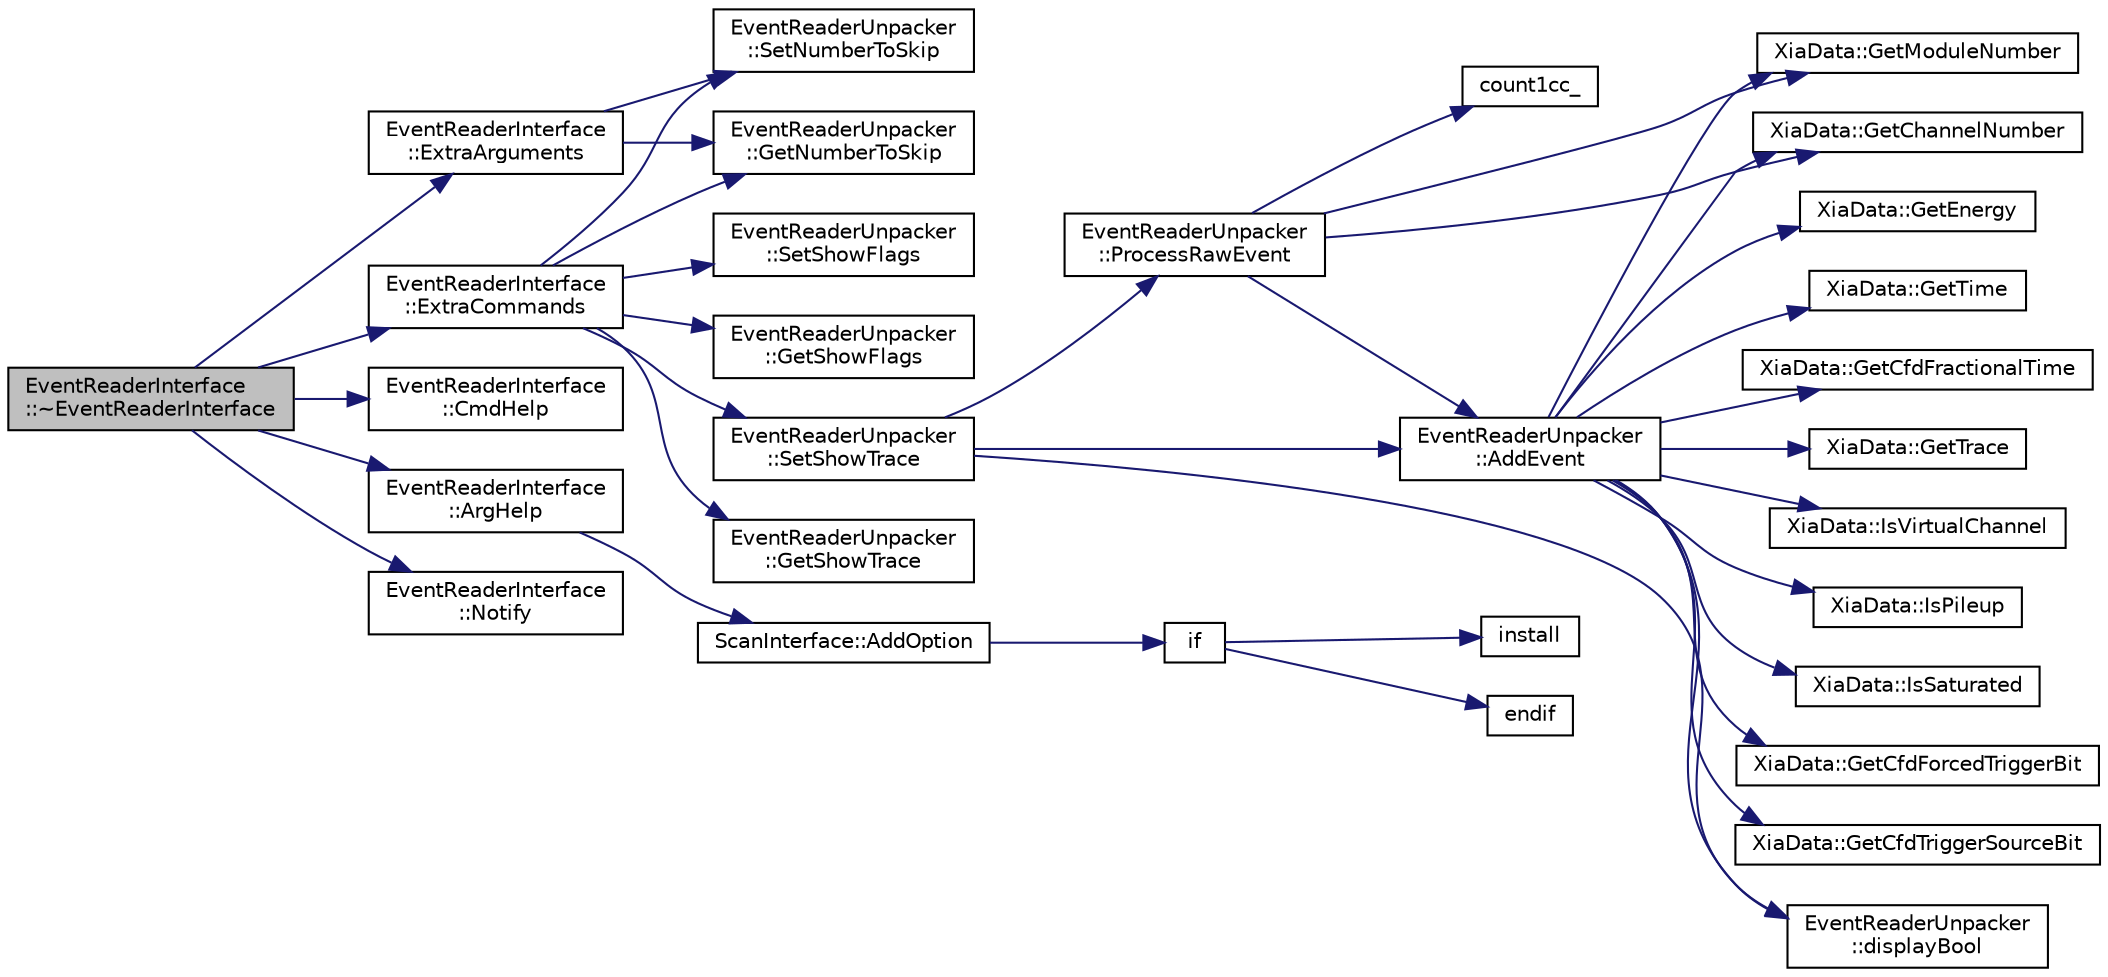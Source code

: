 digraph "EventReaderInterface::~EventReaderInterface"
{
  edge [fontname="Helvetica",fontsize="10",labelfontname="Helvetica",labelfontsize="10"];
  node [fontname="Helvetica",fontsize="10",shape=record];
  rankdir="LR";
  Node1 [label="EventReaderInterface\l::~EventReaderInterface",height=0.2,width=0.4,color="black", fillcolor="grey75", style="filled", fontcolor="black"];
  Node1 -> Node2 [color="midnightblue",fontsize="10",style="solid",fontname="Helvetica"];
  Node2 [label="EventReaderInterface\l::ExtraCommands",height=0.2,width=0.4,color="black", fillcolor="white", style="filled",URL="$d5/de6/class_event_reader_interface.html#ac4aec11e30c0a01fbb0b87753b70ede2"];
  Node2 -> Node3 [color="midnightblue",fontsize="10",style="solid",fontname="Helvetica"];
  Node3 [label="EventReaderUnpacker\l::SetNumberToSkip",height=0.2,width=0.4,color="black", fillcolor="white", style="filled",URL="$d5/da6/class_event_reader_unpacker.html#a4cdd63e890259fea124d4171b67a4dda"];
  Node2 -> Node4 [color="midnightblue",fontsize="10",style="solid",fontname="Helvetica"];
  Node4 [label="EventReaderUnpacker\l::GetNumberToSkip",height=0.2,width=0.4,color="black", fillcolor="white", style="filled",URL="$d5/da6/class_event_reader_unpacker.html#a3873cbd86091d092ae38424340ce4cb9"];
  Node2 -> Node5 [color="midnightblue",fontsize="10",style="solid",fontname="Helvetica"];
  Node5 [label="EventReaderUnpacker\l::SetShowFlags",height=0.2,width=0.4,color="black", fillcolor="white", style="filled",URL="$d5/da6/class_event_reader_unpacker.html#aeabe076797e7dda23658eb965e52bbc3"];
  Node2 -> Node6 [color="midnightblue",fontsize="10",style="solid",fontname="Helvetica"];
  Node6 [label="EventReaderUnpacker\l::GetShowFlags",height=0.2,width=0.4,color="black", fillcolor="white", style="filled",URL="$d5/da6/class_event_reader_unpacker.html#a19b1d726c094ecb73ad6c16b0c837a71"];
  Node2 -> Node7 [color="midnightblue",fontsize="10",style="solid",fontname="Helvetica"];
  Node7 [label="EventReaderUnpacker\l::SetShowTrace",height=0.2,width=0.4,color="black", fillcolor="white", style="filled",URL="$d5/da6/class_event_reader_unpacker.html#adb8a1bcd8677101a233eb7301285c7df"];
  Node7 -> Node8 [color="midnightblue",fontsize="10",style="solid",fontname="Helvetica"];
  Node8 [label="EventReaderUnpacker\l::ProcessRawEvent",height=0.2,width=0.4,color="black", fillcolor="white", style="filled",URL="$d5/da6/class_event_reader_unpacker.html#a32b44b49d71c4f790512bd2abe8b7cbc"];
  Node8 -> Node9 [color="midnightblue",fontsize="10",style="solid",fontname="Helvetica"];
  Node9 [label="count1cc_",height=0.2,width=0.4,color="black", fillcolor="white", style="filled",URL="$da/d57/_scanor_8hpp.html#a31aca3d0ff704e08f8f8968288ae7895",tooltip="Defines the DAMM function to call for 1D hists */. "];
  Node8 -> Node10 [color="midnightblue",fontsize="10",style="solid",fontname="Helvetica"];
  Node10 [label="XiaData::GetModuleNumber",height=0.2,width=0.4,color="black", fillcolor="white", style="filled",URL="$d2/ddd/class_xia_data.html#afcf7210c72022a696a926259d1c5ff84"];
  Node8 -> Node11 [color="midnightblue",fontsize="10",style="solid",fontname="Helvetica"];
  Node11 [label="XiaData::GetChannelNumber",height=0.2,width=0.4,color="black", fillcolor="white", style="filled",URL="$d2/ddd/class_xia_data.html#a34bf9ef6f8f1dee918da2be675e7767a"];
  Node8 -> Node12 [color="midnightblue",fontsize="10",style="solid",fontname="Helvetica"];
  Node12 [label="EventReaderUnpacker\l::AddEvent",height=0.2,width=0.4,color="black", fillcolor="white", style="filled",URL="$d5/da6/class_event_reader_unpacker.html#af48d90005d811fd86e70ff0660b7fe4b"];
  Node12 -> Node13 [color="midnightblue",fontsize="10",style="solid",fontname="Helvetica"];
  Node13 [label="XiaData::GetEnergy",height=0.2,width=0.4,color="black", fillcolor="white", style="filled",URL="$d2/ddd/class_xia_data.html#ade2672d5b33f5317bd0710408b88871b"];
  Node12 -> Node14 [color="midnightblue",fontsize="10",style="solid",fontname="Helvetica"];
  Node14 [label="XiaData::GetTime",height=0.2,width=0.4,color="black", fillcolor="white", style="filled",URL="$d2/ddd/class_xia_data.html#ac11c489cabed7180f6516d724d387a56"];
  Node12 -> Node10 [color="midnightblue",fontsize="10",style="solid",fontname="Helvetica"];
  Node12 -> Node11 [color="midnightblue",fontsize="10",style="solid",fontname="Helvetica"];
  Node12 -> Node15 [color="midnightblue",fontsize="10",style="solid",fontname="Helvetica"];
  Node15 [label="XiaData::GetCfdFractionalTime",height=0.2,width=0.4,color="black", fillcolor="white", style="filled",URL="$d2/ddd/class_xia_data.html#aacf4e60f363bf42851bb7b65eb1456aa"];
  Node12 -> Node16 [color="midnightblue",fontsize="10",style="solid",fontname="Helvetica"];
  Node16 [label="XiaData::GetTrace",height=0.2,width=0.4,color="black", fillcolor="white", style="filled",URL="$d2/ddd/class_xia_data.html#a94d10f0eb065dd14032b8b666bfcf663"];
  Node12 -> Node17 [color="midnightblue",fontsize="10",style="solid",fontname="Helvetica"];
  Node17 [label="EventReaderUnpacker\l::displayBool",height=0.2,width=0.4,color="black", fillcolor="white", style="filled",URL="$d5/da6/class_event_reader_unpacker.html#af256f94aa6e53d1b84db7e6edb918202"];
  Node12 -> Node18 [color="midnightblue",fontsize="10",style="solid",fontname="Helvetica"];
  Node18 [label="XiaData::IsVirtualChannel",height=0.2,width=0.4,color="black", fillcolor="white", style="filled",URL="$d2/ddd/class_xia_data.html#a8378c58ebc9a9ea68d6dfacc32b198a6"];
  Node12 -> Node19 [color="midnightblue",fontsize="10",style="solid",fontname="Helvetica"];
  Node19 [label="XiaData::IsPileup",height=0.2,width=0.4,color="black", fillcolor="white", style="filled",URL="$d2/ddd/class_xia_data.html#ad3eadb84433340b5e1a8545252b1ebaa"];
  Node12 -> Node20 [color="midnightblue",fontsize="10",style="solid",fontname="Helvetica"];
  Node20 [label="XiaData::IsSaturated",height=0.2,width=0.4,color="black", fillcolor="white", style="filled",URL="$d2/ddd/class_xia_data.html#a71da12674be88f691bc00b7b0090c3f1"];
  Node12 -> Node21 [color="midnightblue",fontsize="10",style="solid",fontname="Helvetica"];
  Node21 [label="XiaData::GetCfdForcedTriggerBit",height=0.2,width=0.4,color="black", fillcolor="white", style="filled",URL="$d2/ddd/class_xia_data.html#a49b9907d1f012a9154dc93070a4f00a8"];
  Node12 -> Node22 [color="midnightblue",fontsize="10",style="solid",fontname="Helvetica"];
  Node22 [label="XiaData::GetCfdTriggerSourceBit",height=0.2,width=0.4,color="black", fillcolor="white", style="filled",URL="$d2/ddd/class_xia_data.html#a7aa98d3225b681fc7e28b67ee45ed9b2"];
  Node7 -> Node12 [color="midnightblue",fontsize="10",style="solid",fontname="Helvetica"];
  Node7 -> Node17 [color="midnightblue",fontsize="10",style="solid",fontname="Helvetica"];
  Node2 -> Node23 [color="midnightblue",fontsize="10",style="solid",fontname="Helvetica"];
  Node23 [label="EventReaderUnpacker\l::GetShowTrace",height=0.2,width=0.4,color="black", fillcolor="white", style="filled",URL="$d5/da6/class_event_reader_unpacker.html#ae3ea9f76ffa47c0af4e3a7e50189ecce"];
  Node1 -> Node24 [color="midnightblue",fontsize="10",style="solid",fontname="Helvetica"];
  Node24 [label="EventReaderInterface\l::ExtraArguments",height=0.2,width=0.4,color="black", fillcolor="white", style="filled",URL="$d5/de6/class_event_reader_interface.html#ab6b0ae826a80dc3198a449a7f4cb96e9"];
  Node24 -> Node3 [color="midnightblue",fontsize="10",style="solid",fontname="Helvetica"];
  Node24 -> Node4 [color="midnightblue",fontsize="10",style="solid",fontname="Helvetica"];
  Node1 -> Node25 [color="midnightblue",fontsize="10",style="solid",fontname="Helvetica"];
  Node25 [label="EventReaderInterface\l::CmdHelp",height=0.2,width=0.4,color="black", fillcolor="white", style="filled",URL="$d5/de6/class_event_reader_interface.html#af5f0f71b50e1710bb2ca3797af5d3aef"];
  Node1 -> Node26 [color="midnightblue",fontsize="10",style="solid",fontname="Helvetica"];
  Node26 [label="EventReaderInterface\l::ArgHelp",height=0.2,width=0.4,color="black", fillcolor="white", style="filled",URL="$d5/de6/class_event_reader_interface.html#aab8e7a3b3af5b6583c44e1686c769d86"];
  Node26 -> Node27 [color="midnightblue",fontsize="10",style="solid",fontname="Helvetica"];
  Node27 [label="ScanInterface::AddOption",height=0.2,width=0.4,color="black", fillcolor="white", style="filled",URL="$d7/dfc/class_scan_interface.html#a699255fc22a8efde7ac261f8e37f3699",tooltip="Pointer to class derived from Unpacker class. "];
  Node27 -> Node28 [color="midnightblue",fontsize="10",style="solid",fontname="Helvetica"];
  Node28 [label="if",height=0.2,width=0.4,color="black", fillcolor="white", style="filled",URL="$dc/d13/_acquisition_2_setup_2source_2_c_make_lists_8txt.html#ac278f6c11e929db7e8b8b98504af04a4"];
  Node28 -> Node29 [color="midnightblue",fontsize="10",style="solid",fontname="Helvetica"];
  Node29 [label="install",height=0.2,width=0.4,color="black", fillcolor="white", style="filled",URL="$d7/db3/_analysis_2_resources_2tests_2_c_make_lists_8txt.html#a5f1c6f3e6310280508125bd68fb2520d"];
  Node28 -> Node30 [color="midnightblue",fontsize="10",style="solid",fontname="Helvetica"];
  Node30 [label="endif",height=0.2,width=0.4,color="black", fillcolor="white", style="filled",URL="$dc/de0/_acquisition_2_m_c_a_2source_2_c_make_lists_8txt.html#aeb1e8c468f68e07ffda16b89438d9b73"];
  Node1 -> Node31 [color="midnightblue",fontsize="10",style="solid",fontname="Helvetica"];
  Node31 [label="EventReaderInterface\l::Notify",height=0.2,width=0.4,color="black", fillcolor="white", style="filled",URL="$d5/de6/class_event_reader_interface.html#a0c19fa9310ef3c58d0410f77ede223d4"];
}
